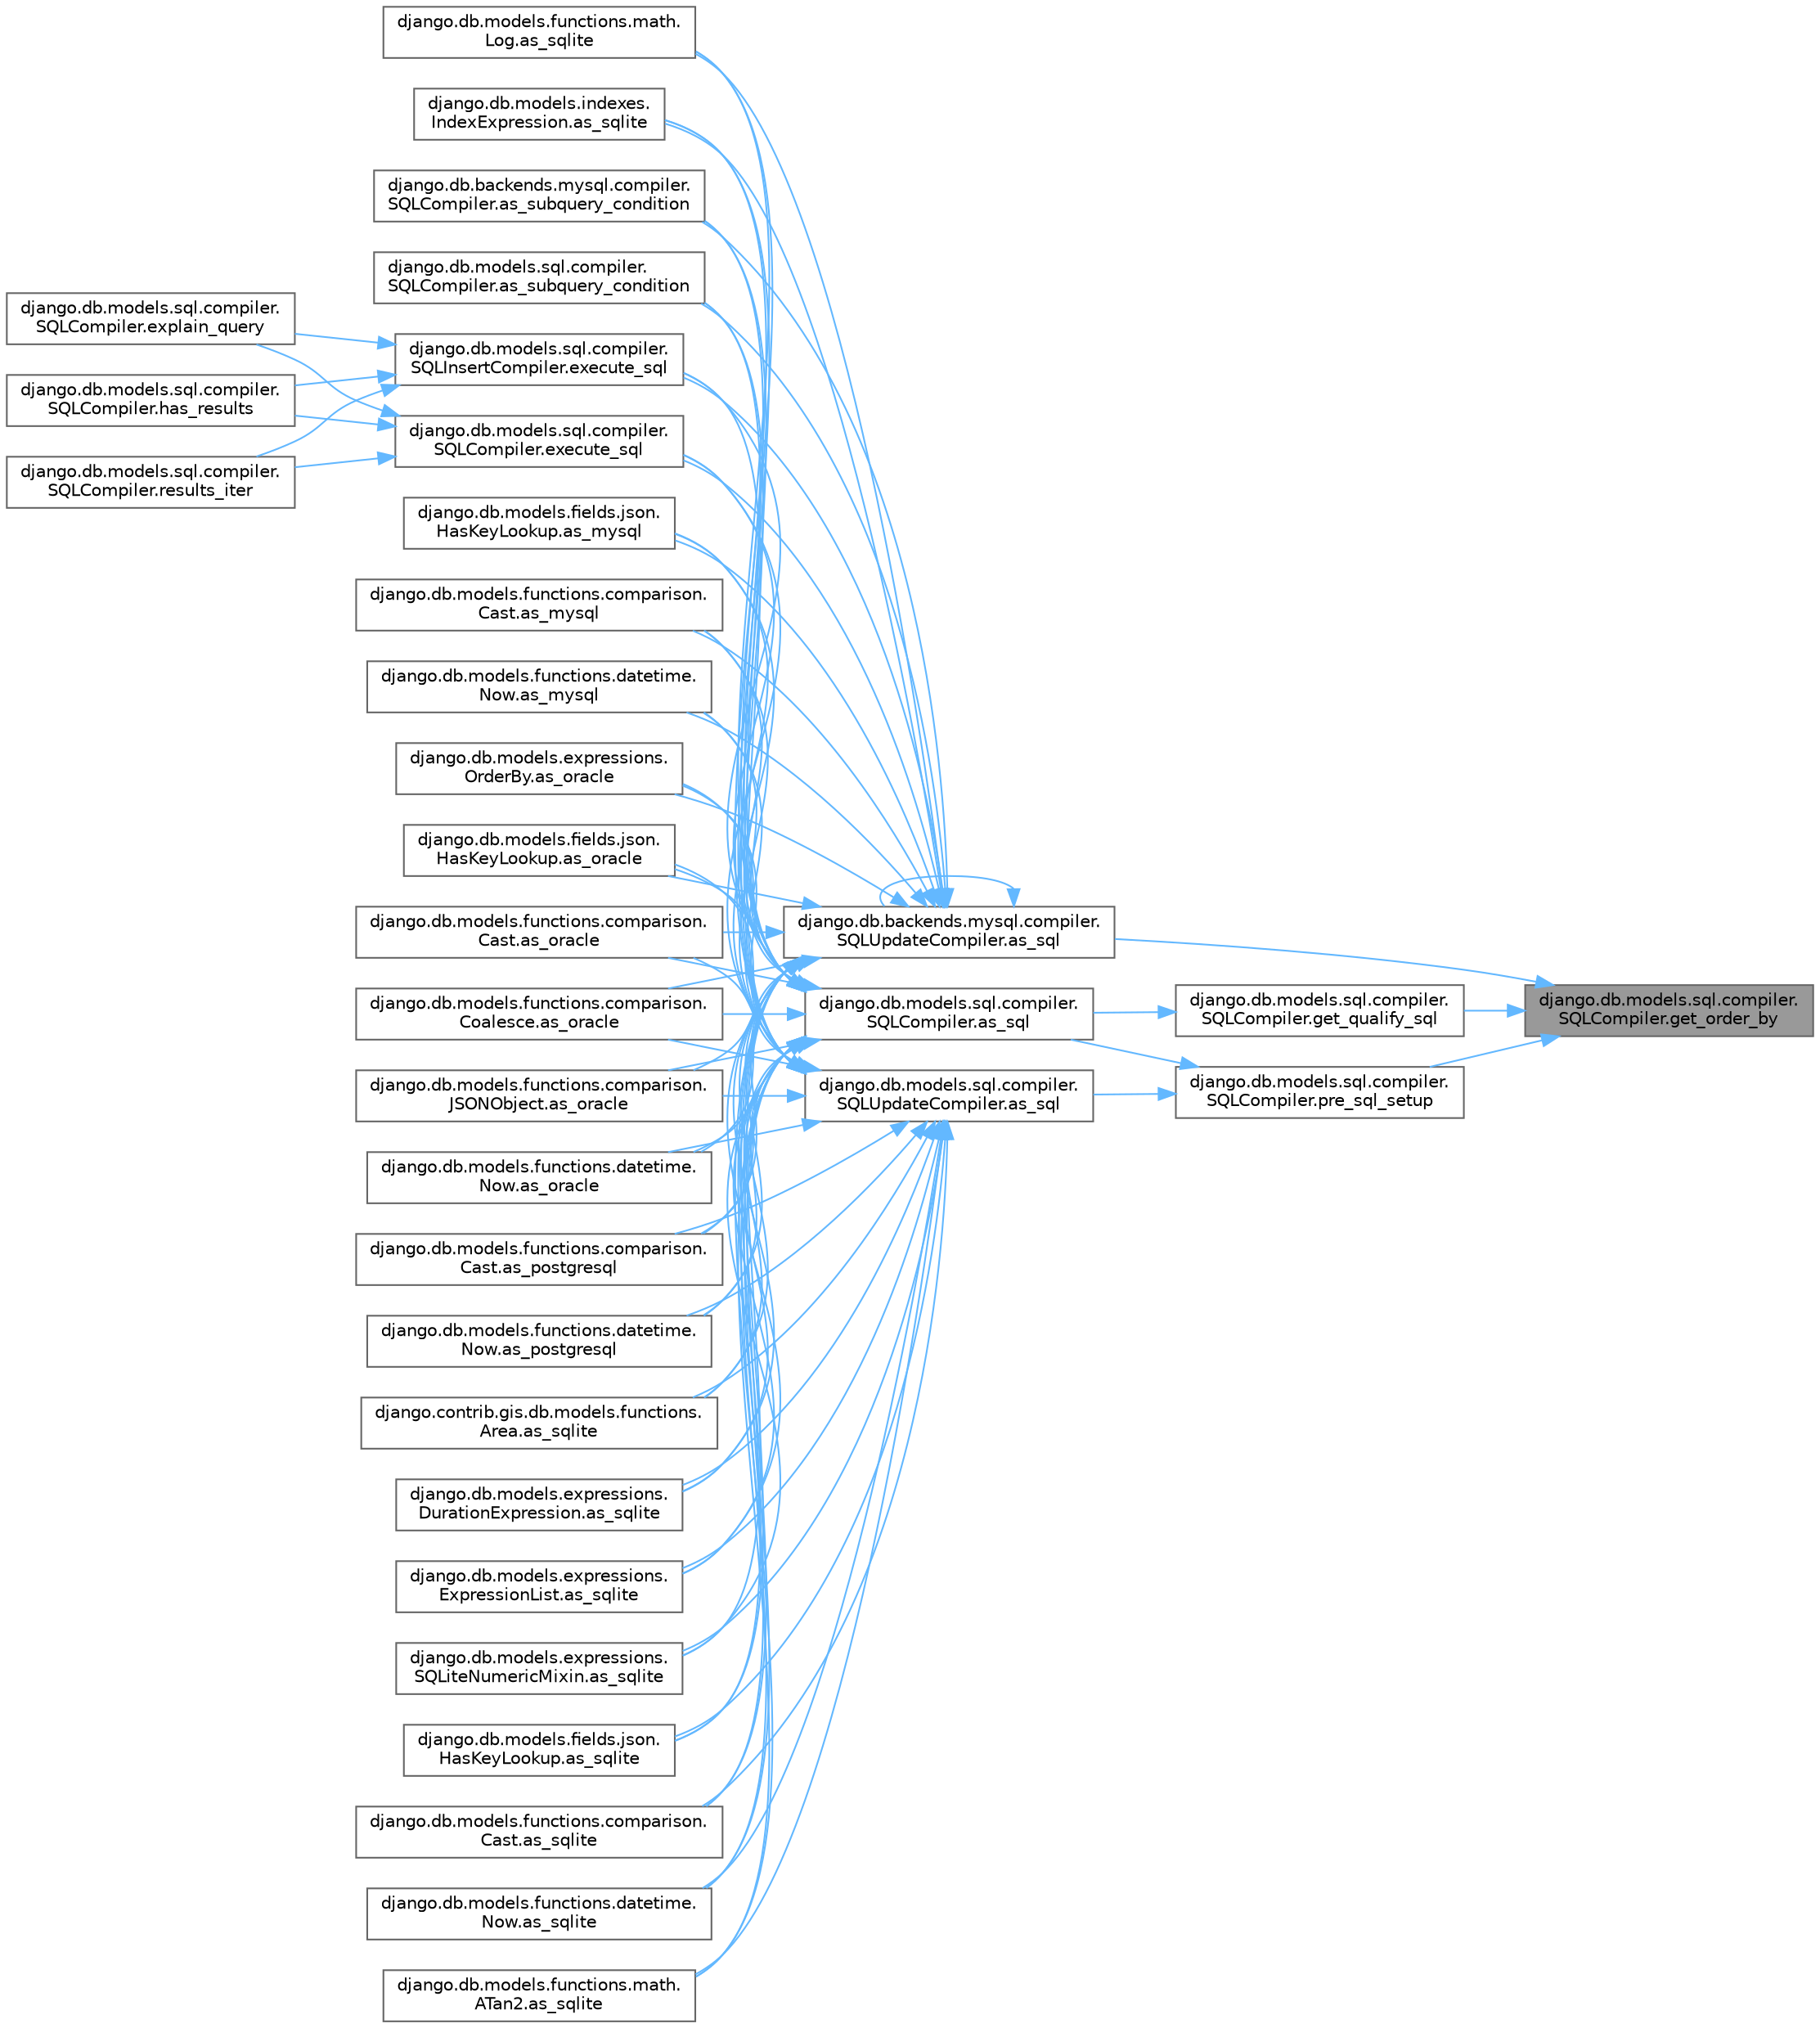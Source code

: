 digraph "django.db.models.sql.compiler.SQLCompiler.get_order_by"
{
 // LATEX_PDF_SIZE
  bgcolor="transparent";
  edge [fontname=Helvetica,fontsize=10,labelfontname=Helvetica,labelfontsize=10];
  node [fontname=Helvetica,fontsize=10,shape=box,height=0.2,width=0.4];
  rankdir="RL";
  Node1 [id="Node000001",label="django.db.models.sql.compiler.\lSQLCompiler.get_order_by",height=0.2,width=0.4,color="gray40", fillcolor="grey60", style="filled", fontcolor="black",tooltip=" "];
  Node1 -> Node2 [id="edge1_Node000001_Node000002",dir="back",color="steelblue1",style="solid",tooltip=" "];
  Node2 [id="Node000002",label="django.db.backends.mysql.compiler.\lSQLUpdateCompiler.as_sql",height=0.2,width=0.4,color="grey40", fillcolor="white", style="filled",URL="$classdjango_1_1db_1_1backends_1_1mysql_1_1compiler_1_1_s_q_l_update_compiler.html#a6a7dd775b5cf1da0496f37d18d26ba8c",tooltip=" "];
  Node2 -> Node3 [id="edge2_Node000002_Node000003",dir="back",color="steelblue1",style="solid",tooltip=" "];
  Node3 [id="Node000003",label="django.db.models.fields.json.\lHasKeyLookup.as_mysql",height=0.2,width=0.4,color="grey40", fillcolor="white", style="filled",URL="$classdjango_1_1db_1_1models_1_1fields_1_1json_1_1_has_key_lookup.html#a10f67427287f2c0ea32513ca6f481e96",tooltip=" "];
  Node2 -> Node4 [id="edge3_Node000002_Node000004",dir="back",color="steelblue1",style="solid",tooltip=" "];
  Node4 [id="Node000004",label="django.db.models.functions.comparison.\lCast.as_mysql",height=0.2,width=0.4,color="grey40", fillcolor="white", style="filled",URL="$classdjango_1_1db_1_1models_1_1functions_1_1comparison_1_1_cast.html#a447737891e955909c6a381529a67a84e",tooltip=" "];
  Node2 -> Node5 [id="edge4_Node000002_Node000005",dir="back",color="steelblue1",style="solid",tooltip=" "];
  Node5 [id="Node000005",label="django.db.models.functions.datetime.\lNow.as_mysql",height=0.2,width=0.4,color="grey40", fillcolor="white", style="filled",URL="$classdjango_1_1db_1_1models_1_1functions_1_1datetime_1_1_now.html#a070a9334fb198086c0c4e96e9725d92b",tooltip=" "];
  Node2 -> Node6 [id="edge5_Node000002_Node000006",dir="back",color="steelblue1",style="solid",tooltip=" "];
  Node6 [id="Node000006",label="django.db.models.expressions.\lOrderBy.as_oracle",height=0.2,width=0.4,color="grey40", fillcolor="white", style="filled",URL="$classdjango_1_1db_1_1models_1_1expressions_1_1_order_by.html#af9b6ede9b0df85d6bcf54f983b3a8f6a",tooltip=" "];
  Node2 -> Node7 [id="edge6_Node000002_Node000007",dir="back",color="steelblue1",style="solid",tooltip=" "];
  Node7 [id="Node000007",label="django.db.models.fields.json.\lHasKeyLookup.as_oracle",height=0.2,width=0.4,color="grey40", fillcolor="white", style="filled",URL="$classdjango_1_1db_1_1models_1_1fields_1_1json_1_1_has_key_lookup.html#afbb88aa4fb23b3ec3acdc695c2f52398",tooltip=" "];
  Node2 -> Node8 [id="edge7_Node000002_Node000008",dir="back",color="steelblue1",style="solid",tooltip=" "];
  Node8 [id="Node000008",label="django.db.models.functions.comparison.\lCast.as_oracle",height=0.2,width=0.4,color="grey40", fillcolor="white", style="filled",URL="$classdjango_1_1db_1_1models_1_1functions_1_1comparison_1_1_cast.html#ad466cd7ca85dc257d9e2718f41a263ec",tooltip=" "];
  Node2 -> Node9 [id="edge8_Node000002_Node000009",dir="back",color="steelblue1",style="solid",tooltip=" "];
  Node9 [id="Node000009",label="django.db.models.functions.comparison.\lCoalesce.as_oracle",height=0.2,width=0.4,color="grey40", fillcolor="white", style="filled",URL="$classdjango_1_1db_1_1models_1_1functions_1_1comparison_1_1_coalesce.html#a1bbeea180ef3ef4d8ba5d51d33d6ef85",tooltip=" "];
  Node2 -> Node10 [id="edge9_Node000002_Node000010",dir="back",color="steelblue1",style="solid",tooltip=" "];
  Node10 [id="Node000010",label="django.db.models.functions.comparison.\lJSONObject.as_oracle",height=0.2,width=0.4,color="grey40", fillcolor="white", style="filled",URL="$classdjango_1_1db_1_1models_1_1functions_1_1comparison_1_1_j_s_o_n_object.html#a4b4fa1161d27b0a9bbbdd0370e9af364",tooltip=" "];
  Node2 -> Node11 [id="edge10_Node000002_Node000011",dir="back",color="steelblue1",style="solid",tooltip=" "];
  Node11 [id="Node000011",label="django.db.models.functions.datetime.\lNow.as_oracle",height=0.2,width=0.4,color="grey40", fillcolor="white", style="filled",URL="$classdjango_1_1db_1_1models_1_1functions_1_1datetime_1_1_now.html#ad5e1ae918a5c4d39f675f98280440538",tooltip=" "];
  Node2 -> Node12 [id="edge11_Node000002_Node000012",dir="back",color="steelblue1",style="solid",tooltip=" "];
  Node12 [id="Node000012",label="django.db.models.functions.comparison.\lCast.as_postgresql",height=0.2,width=0.4,color="grey40", fillcolor="white", style="filled",URL="$classdjango_1_1db_1_1models_1_1functions_1_1comparison_1_1_cast.html#ae51aa6aa6fe8ca7064d8bca2f8e05188",tooltip=" "];
  Node2 -> Node13 [id="edge12_Node000002_Node000013",dir="back",color="steelblue1",style="solid",tooltip=" "];
  Node13 [id="Node000013",label="django.db.models.functions.datetime.\lNow.as_postgresql",height=0.2,width=0.4,color="grey40", fillcolor="white", style="filled",URL="$classdjango_1_1db_1_1models_1_1functions_1_1datetime_1_1_now.html#af1402a88867fc6d69f3f56f655f37fca",tooltip=" "];
  Node2 -> Node2 [id="edge13_Node000002_Node000002",dir="back",color="steelblue1",style="solid",tooltip=" "];
  Node2 -> Node14 [id="edge14_Node000002_Node000014",dir="back",color="steelblue1",style="solid",tooltip=" "];
  Node14 [id="Node000014",label="django.contrib.gis.db.models.functions.\lArea.as_sqlite",height=0.2,width=0.4,color="grey40", fillcolor="white", style="filled",URL="$classdjango_1_1contrib_1_1gis_1_1db_1_1models_1_1functions_1_1_area.html#ab8bfa3d35d4368e04318069dd28bd2ca",tooltip=" "];
  Node2 -> Node15 [id="edge15_Node000002_Node000015",dir="back",color="steelblue1",style="solid",tooltip=" "];
  Node15 [id="Node000015",label="django.db.models.expressions.\lDurationExpression.as_sqlite",height=0.2,width=0.4,color="grey40", fillcolor="white", style="filled",URL="$classdjango_1_1db_1_1models_1_1expressions_1_1_duration_expression.html#a5f33f70ca03904ce9b2e9824652e9fff",tooltip=" "];
  Node2 -> Node16 [id="edge16_Node000002_Node000016",dir="back",color="steelblue1",style="solid",tooltip=" "];
  Node16 [id="Node000016",label="django.db.models.expressions.\lExpressionList.as_sqlite",height=0.2,width=0.4,color="grey40", fillcolor="white", style="filled",URL="$classdjango_1_1db_1_1models_1_1expressions_1_1_expression_list.html#ae577275a98dec786535830e8d24aa13e",tooltip=" "];
  Node2 -> Node17 [id="edge17_Node000002_Node000017",dir="back",color="steelblue1",style="solid",tooltip=" "];
  Node17 [id="Node000017",label="django.db.models.expressions.\lSQLiteNumericMixin.as_sqlite",height=0.2,width=0.4,color="grey40", fillcolor="white", style="filled",URL="$classdjango_1_1db_1_1models_1_1expressions_1_1_s_q_lite_numeric_mixin.html#a7c649b97074b00e095c4ee2b3bc62482",tooltip=" "];
  Node2 -> Node18 [id="edge18_Node000002_Node000018",dir="back",color="steelblue1",style="solid",tooltip=" "];
  Node18 [id="Node000018",label="django.db.models.fields.json.\lHasKeyLookup.as_sqlite",height=0.2,width=0.4,color="grey40", fillcolor="white", style="filled",URL="$classdjango_1_1db_1_1models_1_1fields_1_1json_1_1_has_key_lookup.html#aaa01efd0fa197e203c40f6f05b000141",tooltip=" "];
  Node2 -> Node19 [id="edge19_Node000002_Node000019",dir="back",color="steelblue1",style="solid",tooltip=" "];
  Node19 [id="Node000019",label="django.db.models.functions.comparison.\lCast.as_sqlite",height=0.2,width=0.4,color="grey40", fillcolor="white", style="filled",URL="$classdjango_1_1db_1_1models_1_1functions_1_1comparison_1_1_cast.html#a1943b51797a168ff6a3ad37005086d8c",tooltip=" "];
  Node2 -> Node20 [id="edge20_Node000002_Node000020",dir="back",color="steelblue1",style="solid",tooltip=" "];
  Node20 [id="Node000020",label="django.db.models.functions.datetime.\lNow.as_sqlite",height=0.2,width=0.4,color="grey40", fillcolor="white", style="filled",URL="$classdjango_1_1db_1_1models_1_1functions_1_1datetime_1_1_now.html#a5525700866738572645141dd6f2ef41c",tooltip=" "];
  Node2 -> Node21 [id="edge21_Node000002_Node000021",dir="back",color="steelblue1",style="solid",tooltip=" "];
  Node21 [id="Node000021",label="django.db.models.functions.math.\lATan2.as_sqlite",height=0.2,width=0.4,color="grey40", fillcolor="white", style="filled",URL="$classdjango_1_1db_1_1models_1_1functions_1_1math_1_1_a_tan2.html#ac343d11000341dfc431de19f416ea4b6",tooltip=" "];
  Node2 -> Node22 [id="edge22_Node000002_Node000022",dir="back",color="steelblue1",style="solid",tooltip=" "];
  Node22 [id="Node000022",label="django.db.models.functions.math.\lLog.as_sqlite",height=0.2,width=0.4,color="grey40", fillcolor="white", style="filled",URL="$classdjango_1_1db_1_1models_1_1functions_1_1math_1_1_log.html#afcc146563033738d87dd1dc17d005111",tooltip=" "];
  Node2 -> Node23 [id="edge23_Node000002_Node000023",dir="back",color="steelblue1",style="solid",tooltip=" "];
  Node23 [id="Node000023",label="django.db.models.indexes.\lIndexExpression.as_sqlite",height=0.2,width=0.4,color="grey40", fillcolor="white", style="filled",URL="$classdjango_1_1db_1_1models_1_1indexes_1_1_index_expression.html#af6e5b161cb97d0b8bce944455e8e0d53",tooltip=" "];
  Node2 -> Node24 [id="edge24_Node000002_Node000024",dir="back",color="steelblue1",style="solid",tooltip=" "];
  Node24 [id="Node000024",label="django.db.backends.mysql.compiler.\lSQLCompiler.as_subquery_condition",height=0.2,width=0.4,color="grey40", fillcolor="white", style="filled",URL="$classdjango_1_1db_1_1backends_1_1mysql_1_1compiler_1_1_s_q_l_compiler.html#ab79da4712a24ed75ce13002a54fe8d46",tooltip=" "];
  Node2 -> Node25 [id="edge25_Node000002_Node000025",dir="back",color="steelblue1",style="solid",tooltip=" "];
  Node25 [id="Node000025",label="django.db.models.sql.compiler.\lSQLCompiler.as_subquery_condition",height=0.2,width=0.4,color="grey40", fillcolor="white", style="filled",URL="$classdjango_1_1db_1_1models_1_1sql_1_1compiler_1_1_s_q_l_compiler.html#a78bdce11e05140ed74db8f5463bedfce",tooltip=" "];
  Node2 -> Node26 [id="edge26_Node000002_Node000026",dir="back",color="steelblue1",style="solid",tooltip=" "];
  Node26 [id="Node000026",label="django.db.models.sql.compiler.\lSQLCompiler.execute_sql",height=0.2,width=0.4,color="grey40", fillcolor="white", style="filled",URL="$classdjango_1_1db_1_1models_1_1sql_1_1compiler_1_1_s_q_l_compiler.html#a07cbbc7958a72203f8ebe9ba29b9356f",tooltip=" "];
  Node26 -> Node27 [id="edge27_Node000026_Node000027",dir="back",color="steelblue1",style="solid",tooltip=" "];
  Node27 [id="Node000027",label="django.db.models.sql.compiler.\lSQLCompiler.explain_query",height=0.2,width=0.4,color="grey40", fillcolor="white", style="filled",URL="$classdjango_1_1db_1_1models_1_1sql_1_1compiler_1_1_s_q_l_compiler.html#ae37702aee3a2c220b0d45022bece3120",tooltip=" "];
  Node26 -> Node28 [id="edge28_Node000026_Node000028",dir="back",color="steelblue1",style="solid",tooltip=" "];
  Node28 [id="Node000028",label="django.db.models.sql.compiler.\lSQLCompiler.has_results",height=0.2,width=0.4,color="grey40", fillcolor="white", style="filled",URL="$classdjango_1_1db_1_1models_1_1sql_1_1compiler_1_1_s_q_l_compiler.html#a730571b9b54a4d28aed6af579018b5d4",tooltip=" "];
  Node26 -> Node29 [id="edge29_Node000026_Node000029",dir="back",color="steelblue1",style="solid",tooltip=" "];
  Node29 [id="Node000029",label="django.db.models.sql.compiler.\lSQLCompiler.results_iter",height=0.2,width=0.4,color="grey40", fillcolor="white", style="filled",URL="$classdjango_1_1db_1_1models_1_1sql_1_1compiler_1_1_s_q_l_compiler.html#ae75172de9cb1885c3c8e9842460ee1a6",tooltip=" "];
  Node2 -> Node30 [id="edge30_Node000002_Node000030",dir="back",color="steelblue1",style="solid",tooltip=" "];
  Node30 [id="Node000030",label="django.db.models.sql.compiler.\lSQLInsertCompiler.execute_sql",height=0.2,width=0.4,color="grey40", fillcolor="white", style="filled",URL="$classdjango_1_1db_1_1models_1_1sql_1_1compiler_1_1_s_q_l_insert_compiler.html#a59b977e6c439adafa1c3b0092dd7074f",tooltip=" "];
  Node30 -> Node27 [id="edge31_Node000030_Node000027",dir="back",color="steelblue1",style="solid",tooltip=" "];
  Node30 -> Node28 [id="edge32_Node000030_Node000028",dir="back",color="steelblue1",style="solid",tooltip=" "];
  Node30 -> Node29 [id="edge33_Node000030_Node000029",dir="back",color="steelblue1",style="solid",tooltip=" "];
  Node1 -> Node31 [id="edge34_Node000001_Node000031",dir="back",color="steelblue1",style="solid",tooltip=" "];
  Node31 [id="Node000031",label="django.db.models.sql.compiler.\lSQLCompiler.get_qualify_sql",height=0.2,width=0.4,color="grey40", fillcolor="white", style="filled",URL="$classdjango_1_1db_1_1models_1_1sql_1_1compiler_1_1_s_q_l_compiler.html#afdb00329e7a13cfc55825ceb0302bb93",tooltip=" "];
  Node31 -> Node32 [id="edge35_Node000031_Node000032",dir="back",color="steelblue1",style="solid",tooltip=" "];
  Node32 [id="Node000032",label="django.db.models.sql.compiler.\lSQLCompiler.as_sql",height=0.2,width=0.4,color="grey40", fillcolor="white", style="filled",URL="$classdjango_1_1db_1_1models_1_1sql_1_1compiler_1_1_s_q_l_compiler.html#a3918d4acd4c4e25eaf039479facdc7db",tooltip=" "];
  Node32 -> Node3 [id="edge36_Node000032_Node000003",dir="back",color="steelblue1",style="solid",tooltip=" "];
  Node32 -> Node4 [id="edge37_Node000032_Node000004",dir="back",color="steelblue1",style="solid",tooltip=" "];
  Node32 -> Node5 [id="edge38_Node000032_Node000005",dir="back",color="steelblue1",style="solid",tooltip=" "];
  Node32 -> Node6 [id="edge39_Node000032_Node000006",dir="back",color="steelblue1",style="solid",tooltip=" "];
  Node32 -> Node7 [id="edge40_Node000032_Node000007",dir="back",color="steelblue1",style="solid",tooltip=" "];
  Node32 -> Node8 [id="edge41_Node000032_Node000008",dir="back",color="steelblue1",style="solid",tooltip=" "];
  Node32 -> Node9 [id="edge42_Node000032_Node000009",dir="back",color="steelblue1",style="solid",tooltip=" "];
  Node32 -> Node10 [id="edge43_Node000032_Node000010",dir="back",color="steelblue1",style="solid",tooltip=" "];
  Node32 -> Node11 [id="edge44_Node000032_Node000011",dir="back",color="steelblue1",style="solid",tooltip=" "];
  Node32 -> Node12 [id="edge45_Node000032_Node000012",dir="back",color="steelblue1",style="solid",tooltip=" "];
  Node32 -> Node13 [id="edge46_Node000032_Node000013",dir="back",color="steelblue1",style="solid",tooltip=" "];
  Node32 -> Node14 [id="edge47_Node000032_Node000014",dir="back",color="steelblue1",style="solid",tooltip=" "];
  Node32 -> Node15 [id="edge48_Node000032_Node000015",dir="back",color="steelblue1",style="solid",tooltip=" "];
  Node32 -> Node16 [id="edge49_Node000032_Node000016",dir="back",color="steelblue1",style="solid",tooltip=" "];
  Node32 -> Node17 [id="edge50_Node000032_Node000017",dir="back",color="steelblue1",style="solid",tooltip=" "];
  Node32 -> Node18 [id="edge51_Node000032_Node000018",dir="back",color="steelblue1",style="solid",tooltip=" "];
  Node32 -> Node19 [id="edge52_Node000032_Node000019",dir="back",color="steelblue1",style="solid",tooltip=" "];
  Node32 -> Node20 [id="edge53_Node000032_Node000020",dir="back",color="steelblue1",style="solid",tooltip=" "];
  Node32 -> Node21 [id="edge54_Node000032_Node000021",dir="back",color="steelblue1",style="solid",tooltip=" "];
  Node32 -> Node22 [id="edge55_Node000032_Node000022",dir="back",color="steelblue1",style="solid",tooltip=" "];
  Node32 -> Node23 [id="edge56_Node000032_Node000023",dir="back",color="steelblue1",style="solid",tooltip=" "];
  Node32 -> Node24 [id="edge57_Node000032_Node000024",dir="back",color="steelblue1",style="solid",tooltip=" "];
  Node32 -> Node25 [id="edge58_Node000032_Node000025",dir="back",color="steelblue1",style="solid",tooltip=" "];
  Node32 -> Node26 [id="edge59_Node000032_Node000026",dir="back",color="steelblue1",style="solid",tooltip=" "];
  Node32 -> Node30 [id="edge60_Node000032_Node000030",dir="back",color="steelblue1",style="solid",tooltip=" "];
  Node1 -> Node33 [id="edge61_Node000001_Node000033",dir="back",color="steelblue1",style="solid",tooltip=" "];
  Node33 [id="Node000033",label="django.db.models.sql.compiler.\lSQLCompiler.pre_sql_setup",height=0.2,width=0.4,color="grey40", fillcolor="white", style="filled",URL="$classdjango_1_1db_1_1models_1_1sql_1_1compiler_1_1_s_q_l_compiler.html#a1b43e91f203b2db610967351ce6e7d2e",tooltip=" "];
  Node33 -> Node32 [id="edge62_Node000033_Node000032",dir="back",color="steelblue1",style="solid",tooltip=" "];
  Node33 -> Node34 [id="edge63_Node000033_Node000034",dir="back",color="steelblue1",style="solid",tooltip=" "];
  Node34 [id="Node000034",label="django.db.models.sql.compiler.\lSQLUpdateCompiler.as_sql",height=0.2,width=0.4,color="grey40", fillcolor="white", style="filled",URL="$classdjango_1_1db_1_1models_1_1sql_1_1compiler_1_1_s_q_l_update_compiler.html#ac3739d321fa085552f9cf39416522f73",tooltip=" "];
  Node34 -> Node3 [id="edge64_Node000034_Node000003",dir="back",color="steelblue1",style="solid",tooltip=" "];
  Node34 -> Node4 [id="edge65_Node000034_Node000004",dir="back",color="steelblue1",style="solid",tooltip=" "];
  Node34 -> Node5 [id="edge66_Node000034_Node000005",dir="back",color="steelblue1",style="solid",tooltip=" "];
  Node34 -> Node6 [id="edge67_Node000034_Node000006",dir="back",color="steelblue1",style="solid",tooltip=" "];
  Node34 -> Node7 [id="edge68_Node000034_Node000007",dir="back",color="steelblue1",style="solid",tooltip=" "];
  Node34 -> Node8 [id="edge69_Node000034_Node000008",dir="back",color="steelblue1",style="solid",tooltip=" "];
  Node34 -> Node9 [id="edge70_Node000034_Node000009",dir="back",color="steelblue1",style="solid",tooltip=" "];
  Node34 -> Node10 [id="edge71_Node000034_Node000010",dir="back",color="steelblue1",style="solid",tooltip=" "];
  Node34 -> Node11 [id="edge72_Node000034_Node000011",dir="back",color="steelblue1",style="solid",tooltip=" "];
  Node34 -> Node12 [id="edge73_Node000034_Node000012",dir="back",color="steelblue1",style="solid",tooltip=" "];
  Node34 -> Node13 [id="edge74_Node000034_Node000013",dir="back",color="steelblue1",style="solid",tooltip=" "];
  Node34 -> Node14 [id="edge75_Node000034_Node000014",dir="back",color="steelblue1",style="solid",tooltip=" "];
  Node34 -> Node15 [id="edge76_Node000034_Node000015",dir="back",color="steelblue1",style="solid",tooltip=" "];
  Node34 -> Node16 [id="edge77_Node000034_Node000016",dir="back",color="steelblue1",style="solid",tooltip=" "];
  Node34 -> Node17 [id="edge78_Node000034_Node000017",dir="back",color="steelblue1",style="solid",tooltip=" "];
  Node34 -> Node18 [id="edge79_Node000034_Node000018",dir="back",color="steelblue1",style="solid",tooltip=" "];
  Node34 -> Node19 [id="edge80_Node000034_Node000019",dir="back",color="steelblue1",style="solid",tooltip=" "];
  Node34 -> Node20 [id="edge81_Node000034_Node000020",dir="back",color="steelblue1",style="solid",tooltip=" "];
  Node34 -> Node21 [id="edge82_Node000034_Node000021",dir="back",color="steelblue1",style="solid",tooltip=" "];
  Node34 -> Node22 [id="edge83_Node000034_Node000022",dir="back",color="steelblue1",style="solid",tooltip=" "];
  Node34 -> Node23 [id="edge84_Node000034_Node000023",dir="back",color="steelblue1",style="solid",tooltip=" "];
  Node34 -> Node24 [id="edge85_Node000034_Node000024",dir="back",color="steelblue1",style="solid",tooltip=" "];
  Node34 -> Node25 [id="edge86_Node000034_Node000025",dir="back",color="steelblue1",style="solid",tooltip=" "];
  Node34 -> Node26 [id="edge87_Node000034_Node000026",dir="back",color="steelblue1",style="solid",tooltip=" "];
  Node34 -> Node30 [id="edge88_Node000034_Node000030",dir="back",color="steelblue1",style="solid",tooltip=" "];
}

